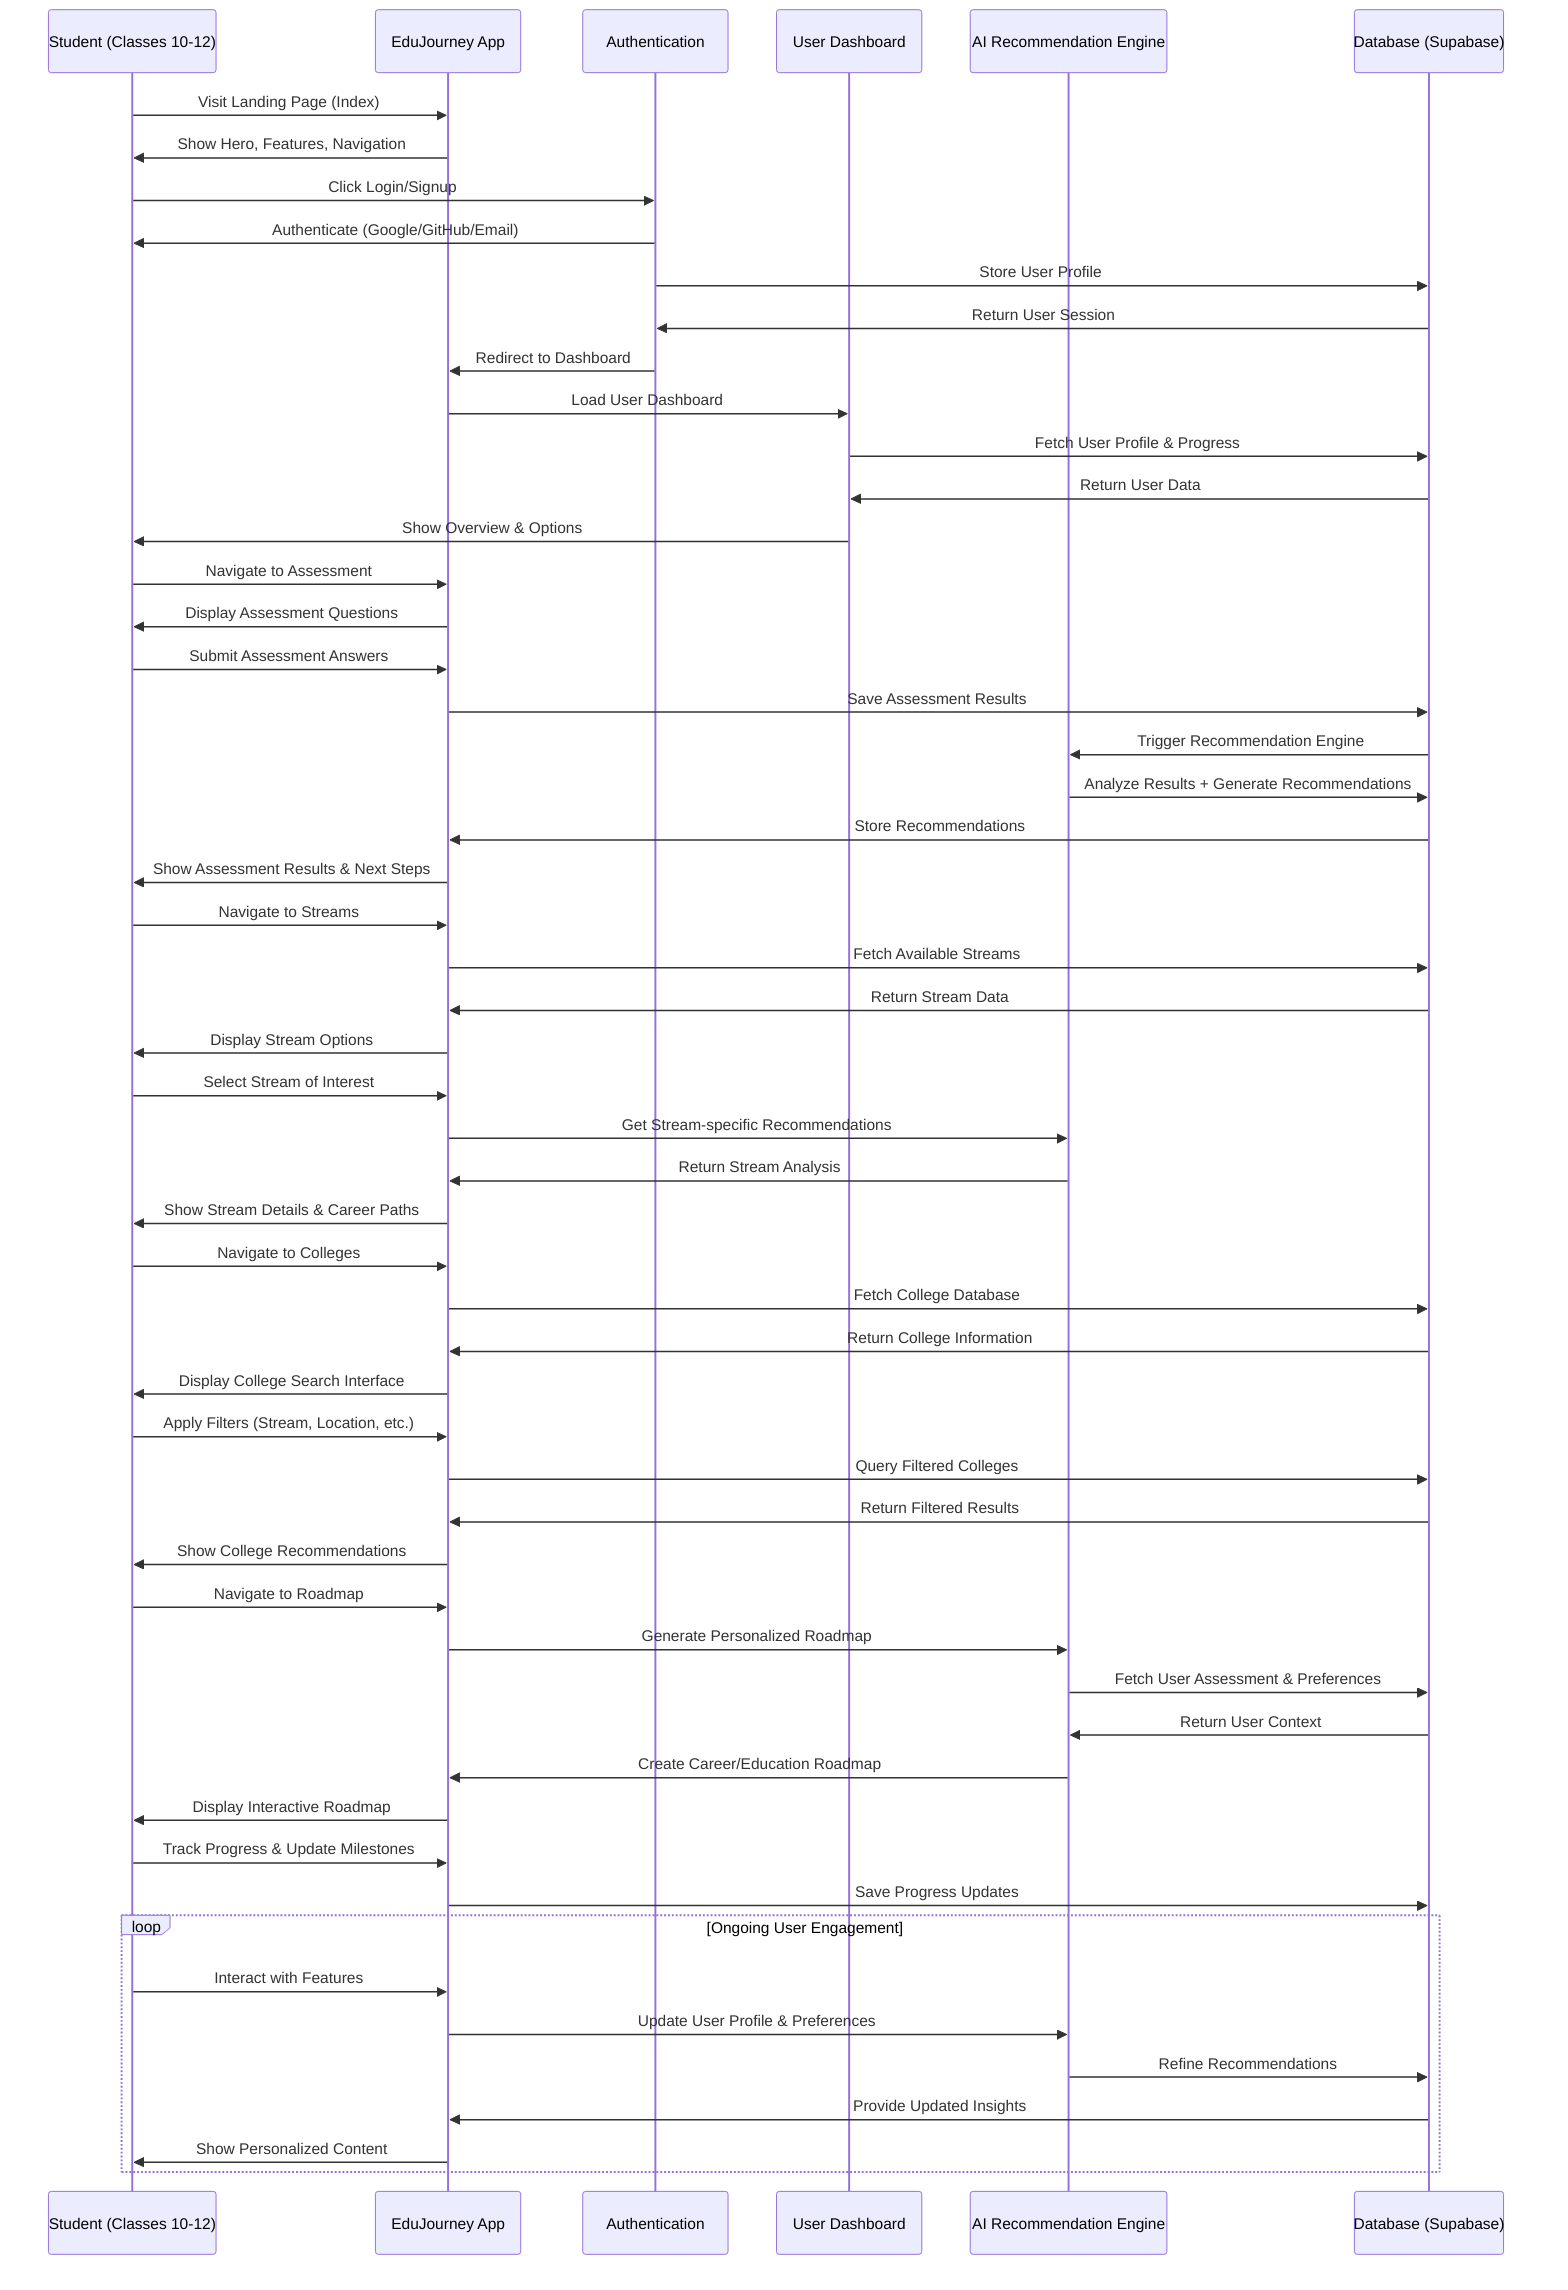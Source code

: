 sequenceDiagram
    participant User as Student (Classes 10-12)
    participant App as EduJourney App
    participant Auth as Authentication
    participant Dashboard as User Dashboard
    participant AI as AI Recommendation Engine
    participant Data as Database (Supabase)

    %% User Registration/Login Flow
    User->>App: Visit Landing Page (Index)
    App->>User: Show Hero, Features, Navigation
    User->>Auth: Click Login/Signup
    Auth->>User: Authenticate (Google/GitHub/Email)
    Auth->>Data: Store User Profile
    Data->>Auth: Return User Session
    Auth->>App: Redirect to Dashboard

    %% Main User Journey
    App->>Dashboard: Load User Dashboard
    Dashboard->>Data: Fetch User Profile & Progress
    Data->>Dashboard: Return User Data
    Dashboard->>User: Show Overview & Options

    %% Assessment Flow
    User->>App: Navigate to Assessment
    App->>User: Display Assessment Questions
    User->>App: Submit Assessment Answers
    App->>Data: Save Assessment Results
    Data->>AI: Trigger Recommendation Engine
    AI->>Data: Analyze Results + Generate Recommendations
    Data->>App: Store Recommendations
    App->>User: Show Assessment Results & Next Steps

    %% Stream Exploration Flow
    User->>App: Navigate to Streams
    App->>Data: Fetch Available Streams
    Data->>App: Return Stream Data
    App->>User: Display Stream Options
    User->>App: Select Stream of Interest
    App->>AI: Get Stream-specific Recommendations
    AI->>App: Return Stream Analysis
    App->>User: Show Stream Details & Career Paths

    %% College Search Flow
    User->>App: Navigate to Colleges
    App->>Data: Fetch College Database
    Data->>App: Return College Information
    App->>User: Display College Search Interface
    User->>App: Apply Filters (Stream, Location, etc.)
    App->>Data: Query Filtered Colleges
    Data->>App: Return Filtered Results
    App->>User: Show College Recommendations

    %% Roadmap Flow
    User->>App: Navigate to Roadmap
    App->>AI: Generate Personalized Roadmap
    AI->>Data: Fetch User Assessment & Preferences
    Data->>AI: Return User Context
    AI->>App: Create Career/Education Roadmap
    App->>User: Display Interactive Roadmap
    User->>App: Track Progress & Update Milestones
    App->>Data: Save Progress Updates

    %% Continuous Learning Loop
    loop Ongoing User Engagement
        User->>App: Interact with Features
        App->>AI: Update User Profile & Preferences
        AI->>Data: Refine Recommendations
        Data->>App: Provide Updated Insights
        App->>User: Show Personalized Content
    end